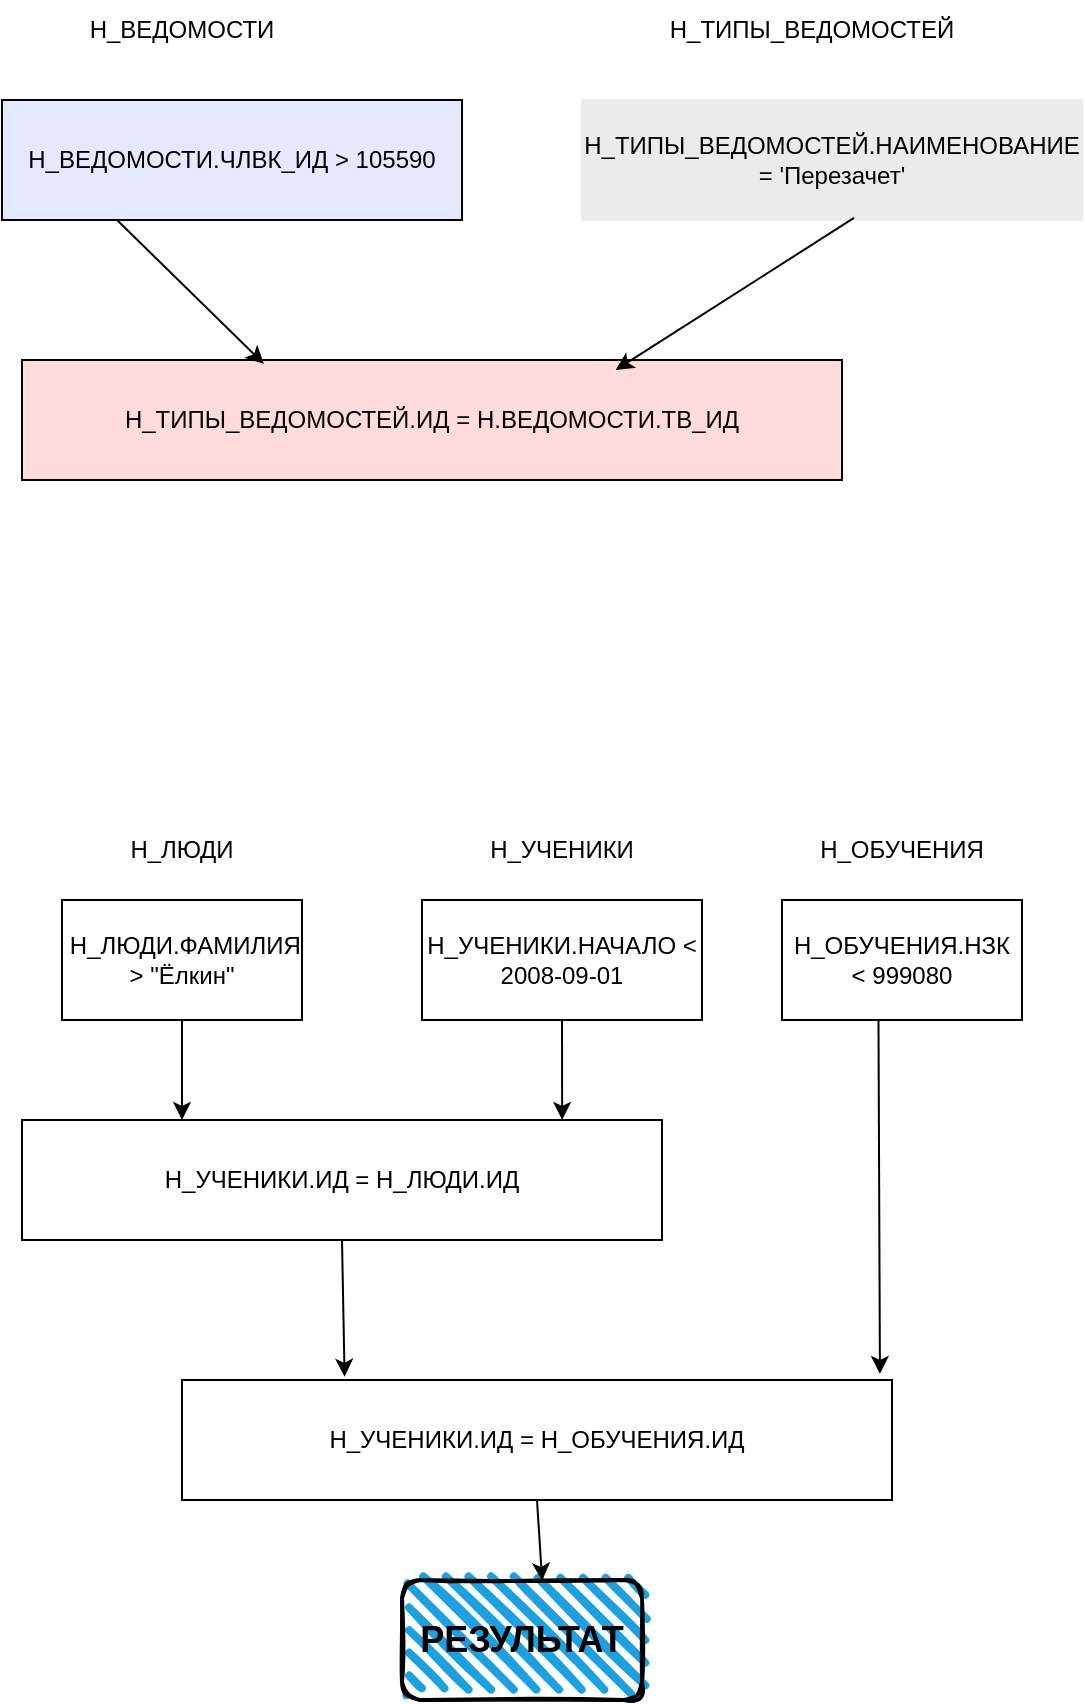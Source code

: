 <mxfile>
    <diagram id="CZdUmuOnwlGel_SCAfmL" name="Page-1">
        <mxGraphModel dx="1121" dy="623" grid="1" gridSize="10" guides="1" tooltips="1" connect="1" arrows="1" fold="1" page="1" pageScale="1" pageWidth="850" pageHeight="1100" math="0" shadow="0">
            <root>
                <mxCell id="0"/>
                <mxCell id="1" parent="0"/>
                <mxCell id="2" value="Н_ВЕДОМОСТИ.ЧЛВК_ИД &amp;gt; 105590" style="rounded=0;whiteSpace=wrap;html=1;fillColor=#E5E9FF;" vertex="1" parent="1">
                    <mxGeometry x="180" y="280" width="230" height="60" as="geometry"/>
                </mxCell>
                <mxCell id="3" value="Н_ТИПЫ_ВЕДОМОСТЕЙ.НАИМЕНОВАНИЕ = &#39;Перезачет&#39;" style="rounded=0;whiteSpace=wrap;html=1;strokeColor=#EDEDED;fillColor=#EBEBEB;" vertex="1" parent="1">
                    <mxGeometry x="470" y="280" width="250" height="60" as="geometry"/>
                </mxCell>
                <mxCell id="4" value="Н_ВЕДОМОСТИ" style="text;html=1;align=center;verticalAlign=middle;whiteSpace=wrap;rounded=0;" vertex="1" parent="1">
                    <mxGeometry x="240" y="230" width="60" height="30" as="geometry"/>
                </mxCell>
                <mxCell id="5" value="Н_ТИПЫ_ВЕДОМОСТЕЙ" style="text;html=1;align=center;verticalAlign=middle;whiteSpace=wrap;rounded=0;" vertex="1" parent="1">
                    <mxGeometry x="555" y="230" width="60" height="30" as="geometry"/>
                </mxCell>
                <mxCell id="6" value="Н_ТИПЫ_ВЕДОМОСТЕЙ.ИД = Н.ВЕДОМОСТИ.ТВ_ИД" style="rounded=0;whiteSpace=wrap;html=1;fillColor=#FFDCDB;" vertex="1" parent="1">
                    <mxGeometry x="190" y="410" width="410" height="60" as="geometry"/>
                </mxCell>
                <mxCell id="7" value="" style="endArrow=classic;html=1;exitX=0.25;exitY=1;exitDx=0;exitDy=0;entryX=0.295;entryY=0.033;entryDx=0;entryDy=0;entryPerimeter=0;" edge="1" parent="1" source="2" target="6">
                    <mxGeometry width="50" height="50" relative="1" as="geometry">
                        <mxPoint x="410" y="470" as="sourcePoint"/>
                        <mxPoint x="460" y="420" as="targetPoint"/>
                    </mxGeometry>
                </mxCell>
                <mxCell id="8" value="" style="endArrow=classic;html=1;entryX=0.724;entryY=0.083;entryDx=0;entryDy=0;entryPerimeter=0;exitX=0.544;exitY=0.983;exitDx=0;exitDy=0;exitPerimeter=0;" edge="1" parent="1" source="3" target="6">
                    <mxGeometry width="50" height="50" relative="1" as="geometry">
                        <mxPoint x="520" y="410" as="sourcePoint"/>
                        <mxPoint x="570" y="360" as="targetPoint"/>
                    </mxGeometry>
                </mxCell>
                <mxCell id="9" value="&amp;nbsp;Н_ЛЮДИ.ФАМИЛИЯ &amp;gt; &quot;Ёлкин&quot;" style="rounded=0;whiteSpace=wrap;html=1;" vertex="1" parent="1">
                    <mxGeometry x="210" y="680" width="120" height="60" as="geometry"/>
                </mxCell>
                <mxCell id="10" value="Н_ЛЮДИ" style="text;html=1;align=center;verticalAlign=middle;whiteSpace=wrap;rounded=0;" vertex="1" parent="1">
                    <mxGeometry x="240" y="640" width="60" height="30" as="geometry"/>
                </mxCell>
                <mxCell id="11" value="Н_ОБУЧЕНИЯ.НЗК &amp;lt; 999080" style="rounded=0;whiteSpace=wrap;html=1;" vertex="1" parent="1">
                    <mxGeometry x="570" y="680" width="120" height="60" as="geometry"/>
                </mxCell>
                <mxCell id="12" value="Н_ОБУЧЕНИЯ" style="text;html=1;align=center;verticalAlign=middle;whiteSpace=wrap;rounded=0;" vertex="1" parent="1">
                    <mxGeometry x="600" y="640" width="60" height="30" as="geometry"/>
                </mxCell>
                <mxCell id="13" value="Н_УЧЕНИКИ.НАЧАЛО &amp;lt; 2008-09-01" style="rounded=0;whiteSpace=wrap;html=1;" vertex="1" parent="1">
                    <mxGeometry x="390" y="680" width="140" height="60" as="geometry"/>
                </mxCell>
                <mxCell id="14" value="Н_УЧЕНИКИ" style="text;html=1;align=center;verticalAlign=middle;whiteSpace=wrap;rounded=0;" vertex="1" parent="1">
                    <mxGeometry x="430" y="640" width="60" height="30" as="geometry"/>
                </mxCell>
                <mxCell id="15" value="Н_УЧЕНИКИ.ИД = Н_ЛЮДИ.ИД" style="rounded=0;whiteSpace=wrap;html=1;" vertex="1" parent="1">
                    <mxGeometry x="190" y="790" width="320" height="60" as="geometry"/>
                </mxCell>
                <mxCell id="16" value="" style="endArrow=classic;html=1;exitX=0.5;exitY=1;exitDx=0;exitDy=0;entryX=0.25;entryY=0;entryDx=0;entryDy=0;" edge="1" parent="1" source="9" target="15">
                    <mxGeometry width="50" height="50" relative="1" as="geometry">
                        <mxPoint x="420" y="840" as="sourcePoint"/>
                        <mxPoint x="470" y="790" as="targetPoint"/>
                    </mxGeometry>
                </mxCell>
                <mxCell id="17" value="" style="endArrow=classic;html=1;exitX=0.5;exitY=1;exitDx=0;exitDy=0;entryX=0.844;entryY=0;entryDx=0;entryDy=0;entryPerimeter=0;" edge="1" parent="1" source="13" target="15">
                    <mxGeometry width="50" height="50" relative="1" as="geometry">
                        <mxPoint x="450" y="790" as="sourcePoint"/>
                        <mxPoint x="500" y="740" as="targetPoint"/>
                    </mxGeometry>
                </mxCell>
                <mxCell id="18" value="&lt;span style=&quot;color: rgb(0, 0, 0);&quot;&gt;Н_УЧЕНИКИ.ИД = Н_ОБУЧЕНИЯ.ИД&lt;/span&gt;" style="rounded=0;whiteSpace=wrap;html=1;" vertex="1" parent="1">
                    <mxGeometry x="270" y="920" width="355" height="60" as="geometry"/>
                </mxCell>
                <mxCell id="19" value="" style="endArrow=classic;html=1;exitX=0.5;exitY=1;exitDx=0;exitDy=0;entryX=0.229;entryY=-0.027;entryDx=0;entryDy=0;entryPerimeter=0;" edge="1" parent="1" source="15" target="18">
                    <mxGeometry width="50" height="50" relative="1" as="geometry">
                        <mxPoint x="420" y="910" as="sourcePoint"/>
                        <mxPoint x="470" y="860" as="targetPoint"/>
                    </mxGeometry>
                </mxCell>
                <mxCell id="20" value="" style="endArrow=classic;html=1;exitX=0.402;exitY=1.007;exitDx=0;exitDy=0;exitPerimeter=0;entryX=0.983;entryY=-0.05;entryDx=0;entryDy=0;entryPerimeter=0;" edge="1" parent="1" source="11" target="18">
                    <mxGeometry width="50" height="50" relative="1" as="geometry">
                        <mxPoint x="620" y="820" as="sourcePoint"/>
                        <mxPoint x="670" y="770" as="targetPoint"/>
                    </mxGeometry>
                </mxCell>
                <mxCell id="21" value="&lt;h2&gt;&lt;b&gt;РЕЗУЛЬТАТ&lt;/b&gt;&lt;/h2&gt;" style="rounded=1;whiteSpace=wrap;html=1;strokeWidth=2;fillWeight=4;hachureGap=8;hachureAngle=45;fillColor=#1ba1e2;sketch=1;" vertex="1" parent="1">
                    <mxGeometry x="380" y="1020" width="120" height="60" as="geometry"/>
                </mxCell>
                <mxCell id="23" value="" style="endArrow=classic;html=1;exitX=0.5;exitY=1;exitDx=0;exitDy=0;entryX=0.584;entryY=0.007;entryDx=0;entryDy=0;entryPerimeter=0;" edge="1" parent="1" source="18" target="21">
                    <mxGeometry width="50" height="50" relative="1" as="geometry">
                        <mxPoint x="350" y="1000" as="sourcePoint"/>
                        <mxPoint x="400" y="950" as="targetPoint"/>
                    </mxGeometry>
                </mxCell>
            </root>
        </mxGraphModel>
    </diagram>
</mxfile>